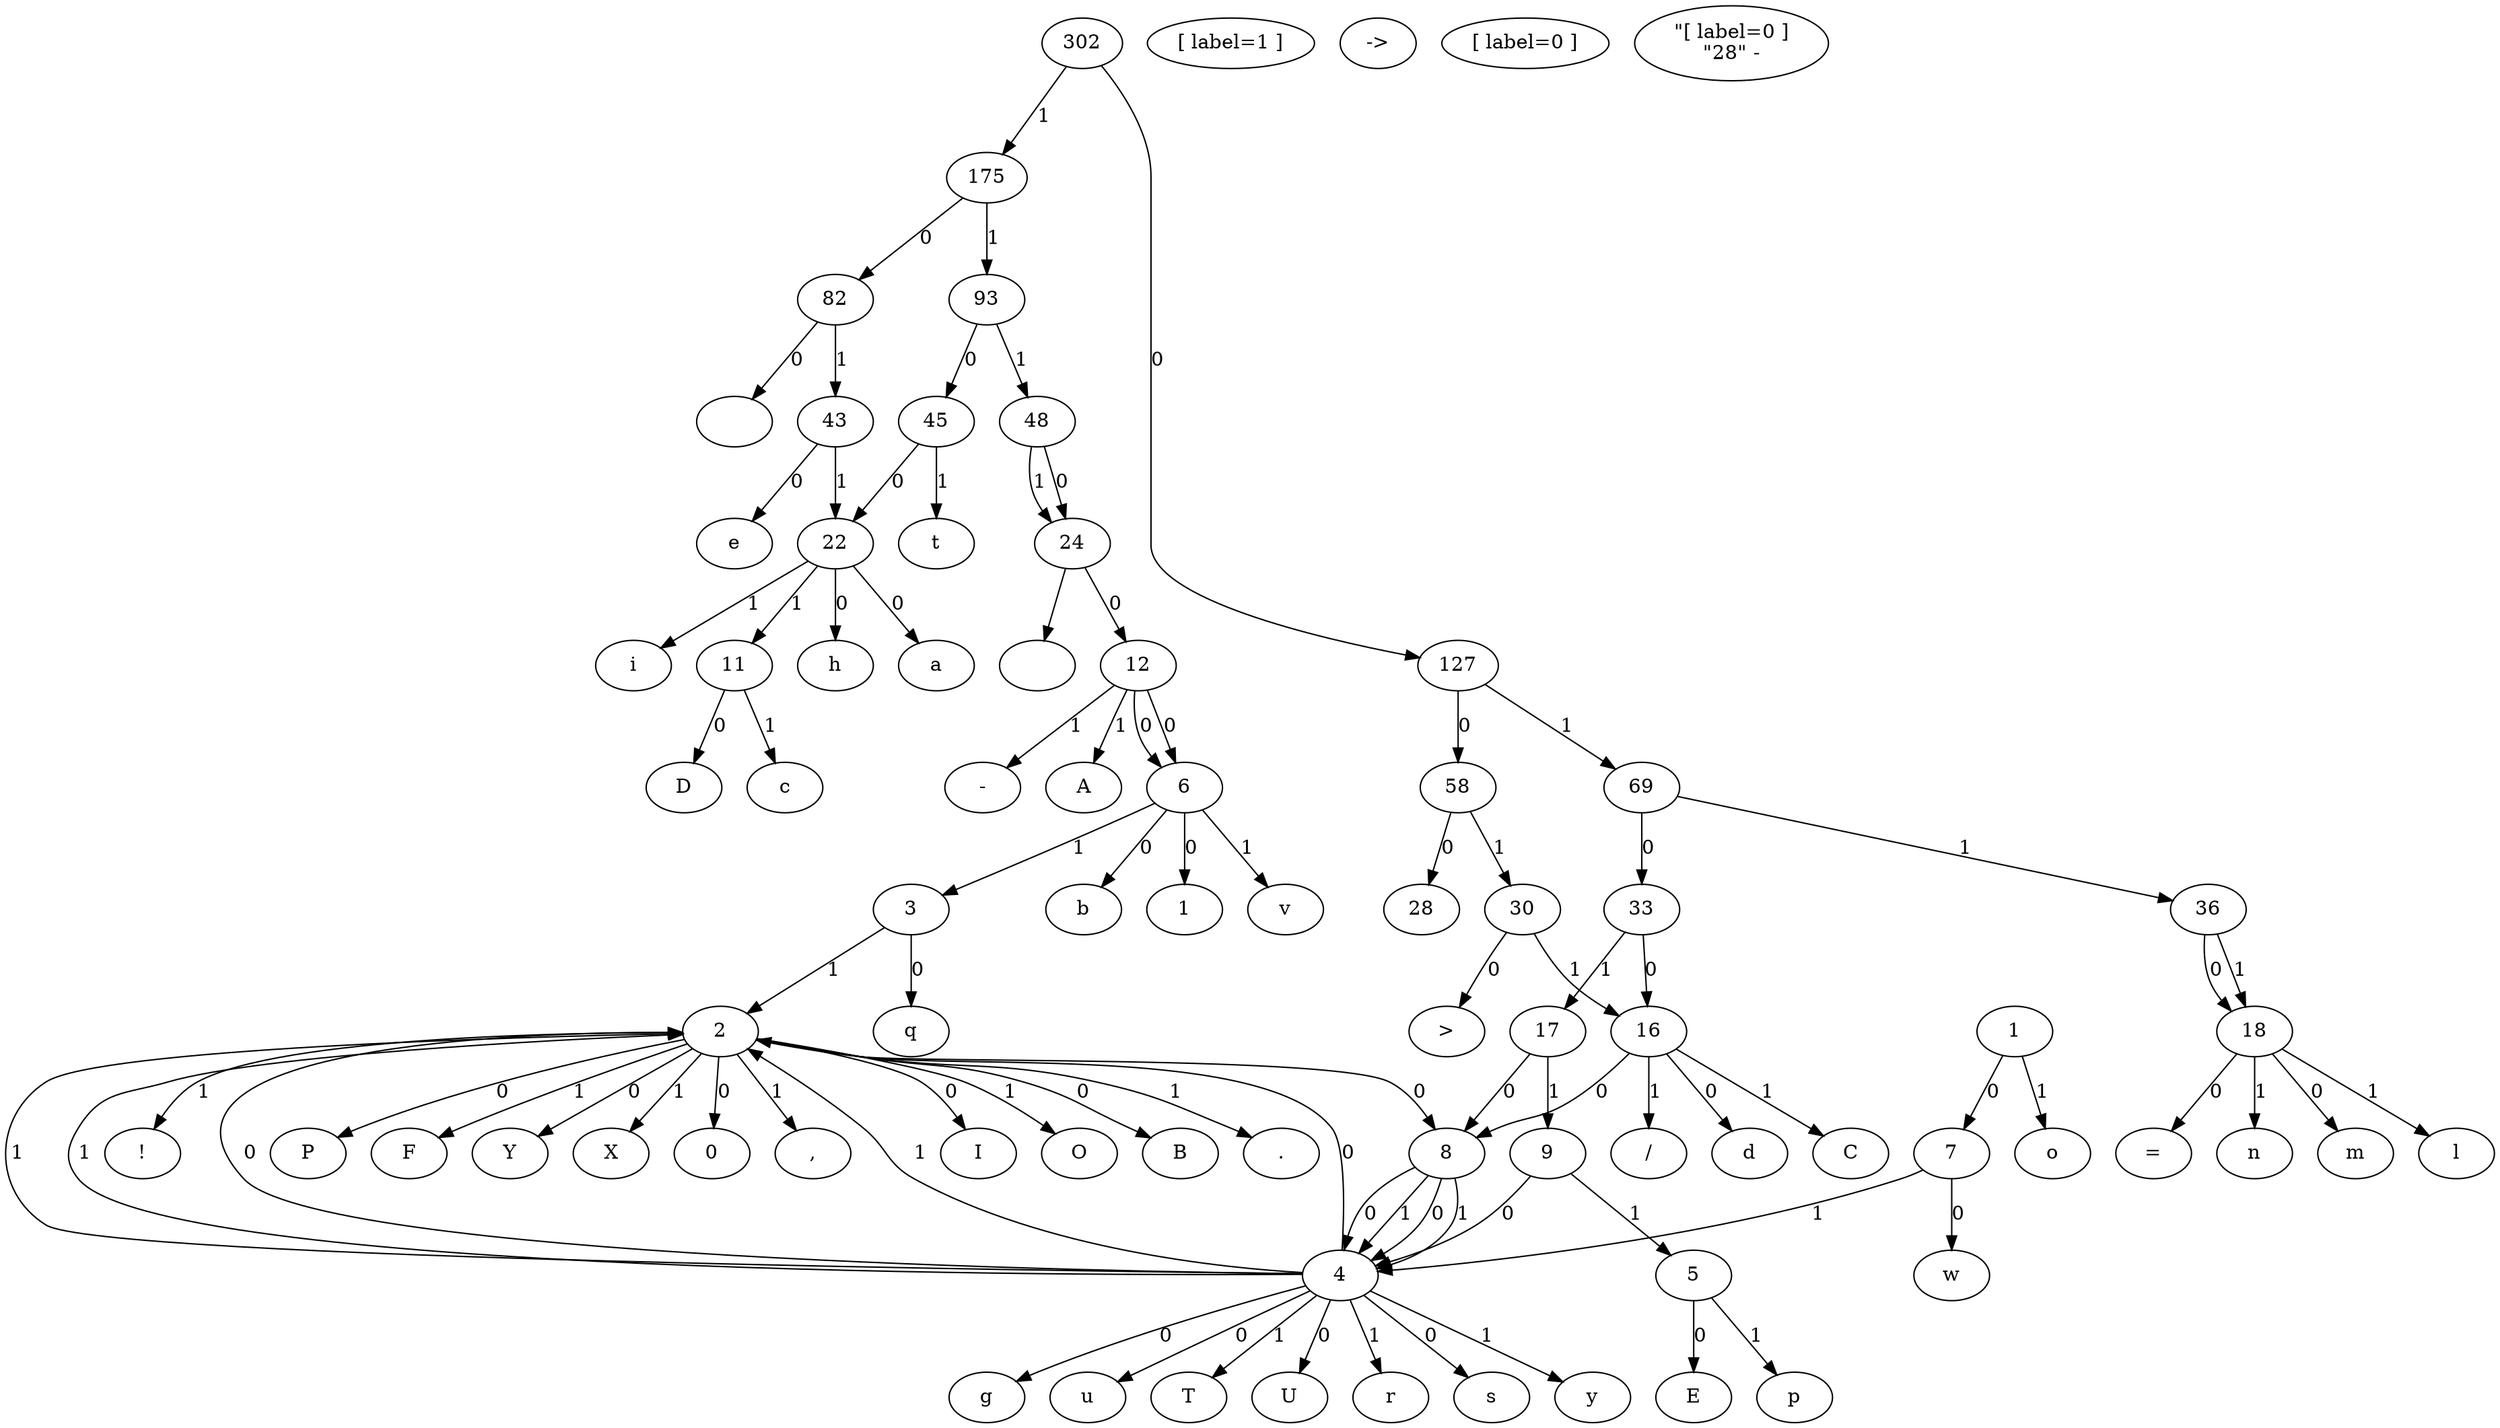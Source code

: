 digraph G {
"2" -> "B"[ label=0 ]
"2" -> "."[ label=1 ]
"2" -> "I"[ label=0 ]
"2" -> "O"[ label=1 ]
"2" -> "8"[ label=0 ]
"2" -> "!"[ label=1 ]
"2" -> "P"[ label=0 ]
"2" -> "F"[ label=1 ]
"2" -> "Y"[ label=0 ]
"2" -> "X"[ label=1 ]
"2" -> "0"[ label=0 ]
"2" -> ","[ label=1 ]
"3" -> "q"[ label=0 ]
"3" -> "2"[ label=1 ]
"4" -> "2"[ label=0 ]
"4" -> "y"[ label=1 ]
"4" -> "g"[ label=0 ]
"4" -> "2"[ label=1 ]
"4" -> "u"[ label=0 ]
"4" -> "T"[ label=1 ]
"4" -> "U"[ label=0 ]
"4" -> "r"[ label=1 ]
"4" -> "2"[ label=0 ]
"4" -> "2"[ label=1 ]
"4" -> "s"[ label=0 ]
"4" -> "2"[ label=1 ]
"5" -> "E"[ label=0 ]
"5" -> "p"[ label=1 ]
"6" -> "b"[ label=0 ]
"6" -> "3"[ label=1 ]
"6" -> "1"[ label=0 ]
"6" -> "v"[ label=1 ]
"7" -> "w"[ label=0 ]
"7" -> "4"[ label=1 ]
"8" -> "4"[ label=0 ]
"8" -> "4"[ label=1 ]
"8" -> "4"[ label=0 ]
"8" -> "4"[ label=1 ]
"9" -> "4"[ label=0 ]
"9" -> "5"[ label=1 ]
"11" -> "D"[ label=0 ]
"11" -> "c"[ label=1 ]
"12" -> "6"[ label=0 ]
"12" -> "-"[ label=1 ]
"12" -> "6"[ label=0 ]
"12" -> "A"[ label=1 ]
"14" -> "7"[ label=0 ]
"14" -> "o"[ label=1 ]
"16" -> "8"[ label=0 ]
"16" -> "/"[ label=1 ]
"16" -> "d"[ label=0 ]
"16" -> "C"[ label=1 ]
"17" -> "8"[ label=0 ]
"17" -> "9"[ label=1 ]
"18" -> "="[ label=0 ]
"18" -> "n"[ label=1 ]
"18" -> "m"[ label=0 ]
"18" -> "l"[ label=1 ]
"22" -> "h"[ label=0 ]
"22" -> "11"[ label=1 ]
"22" -> "a"[ label=0 ]
"22" -> "i"[ label=1 ]
"24" -> "12"[ label=0 ]
"24" -> """[ label=1 ]
"24" -> "12"[ label=0 ]
"24" -> "
"[ label=1 ]
"28" -> "<"[ label=0 ]
"28" -> "14"[ label=1 ]
"30" -> ">"[ label=0 ]
"30" -> "16"[ label=1 ]
"33" -> "16"[ label=0 ]
"33" -> "17"[ label=1 ]
"36" -> "18"[ label=0 ]
"36" -> "18"[ label=1 ]
"43" -> "e"[ label=0 ]
"43" -> "22"[ label=1 ]
"45" -> "22"[ label=0 ]
"45" -> "t"[ label=1 ]
"48" -> "24"[ label=0 ]
"48" -> "24"[ label=1 ]
"58" -> "28"[ label=0 ]
"58" -> "30"[ label=1 ]
"69" -> "33"[ label=0 ]
"69" -> "36"[ label=1 ]
"82" -> " "[ label=0 ]
"82" -> "43"[ label=1 ]
"93" -> "45"[ label=0 ]
"93" -> "48"[ label=1 ]
"127" -> "58"[ label=0 ]
"127" -> "69"[ label=1 ]
"175" -> "82"[ label=0 ]
"175" -> "93"[ label=1 ]
"302" -> "127"[ label=0 ]
"302" -> "175"[ label=1 ]
}
